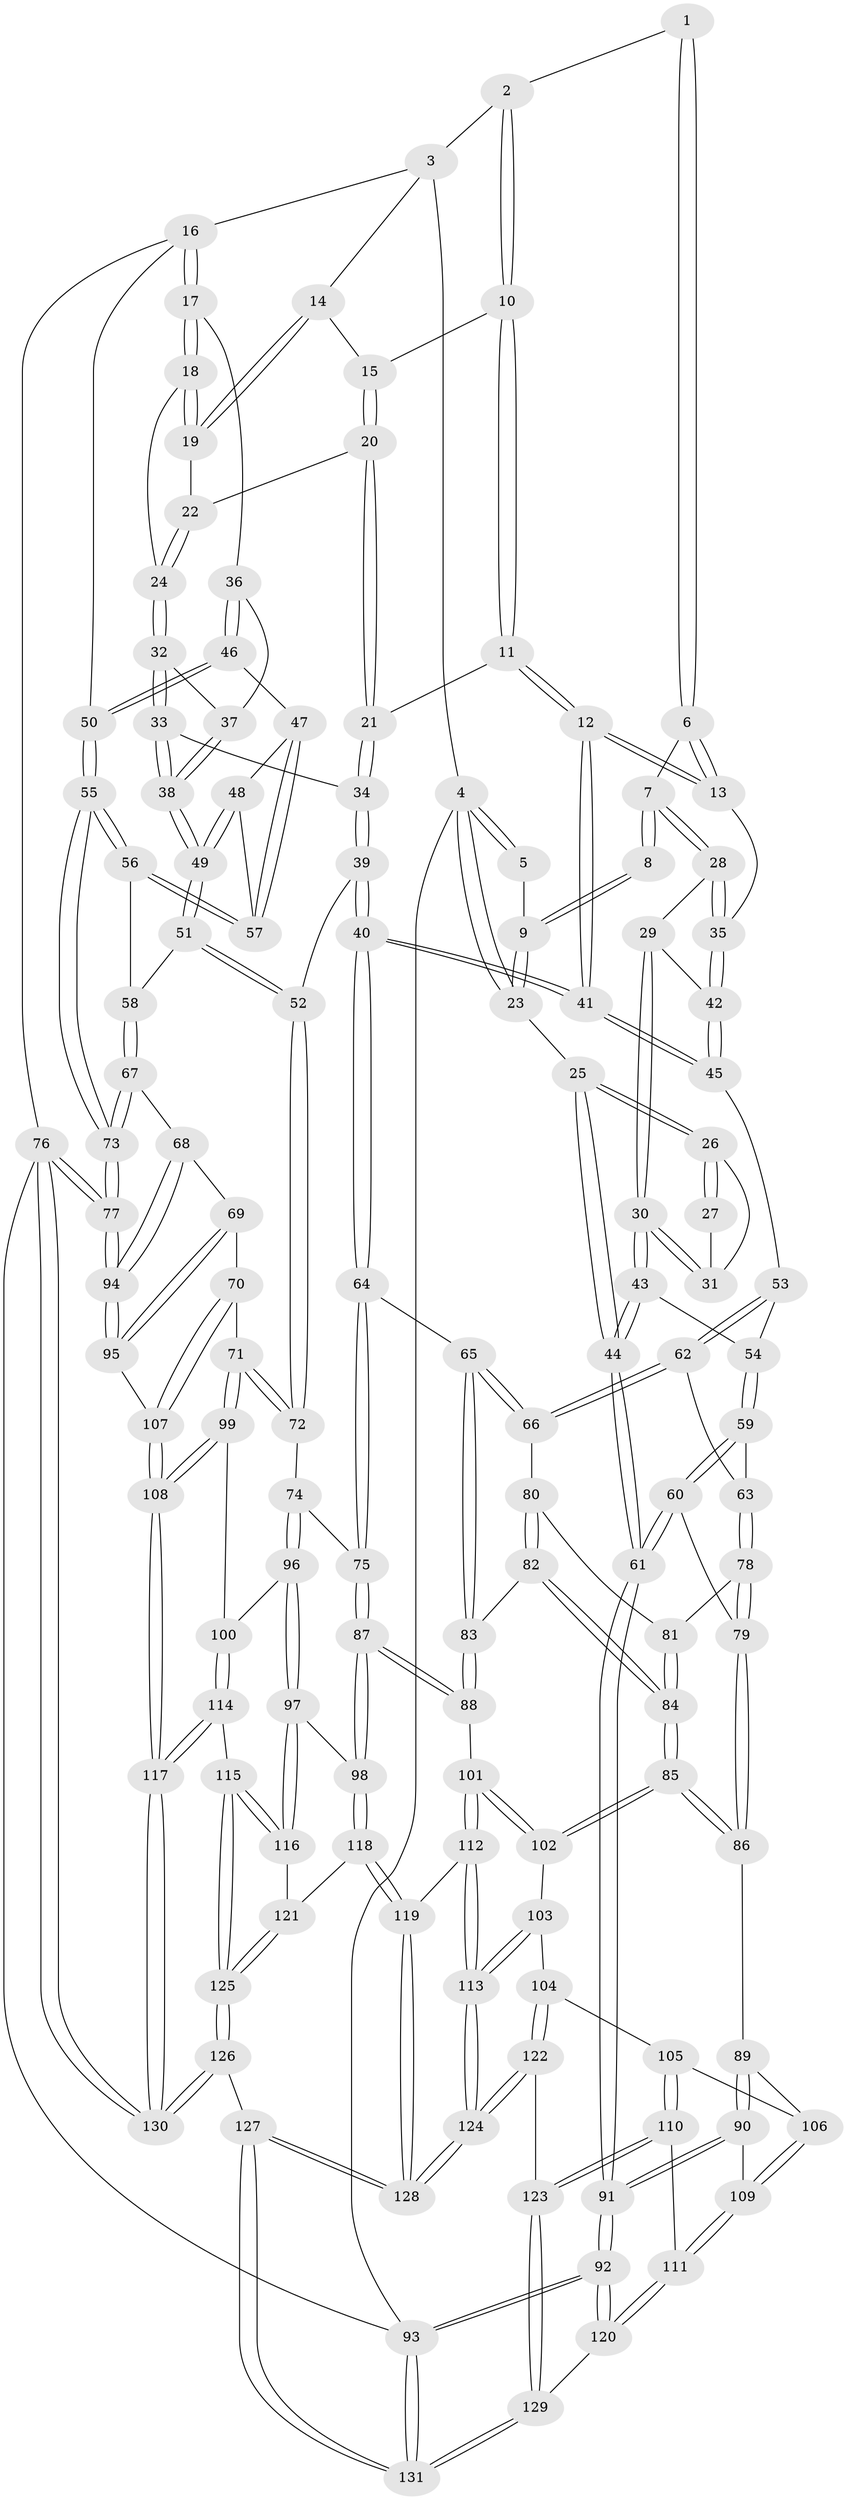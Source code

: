 // Generated by graph-tools (version 1.1) at 2025/51/03/09/25 03:51:12]
// undirected, 131 vertices, 324 edges
graph export_dot {
graph [start="1"]
  node [color=gray90,style=filled];
  1 [pos="+0.37459246116771483+0"];
  2 [pos="+0.4073843009483659+0"];
  3 [pos="+0.7733550153728732+0"];
  4 [pos="+0+0"];
  5 [pos="+0.12370887487514043+0"];
  6 [pos="+0.31948016614778224+0.10773566164692618"];
  7 [pos="+0.18591730864489275+0.13048417870165582"];
  8 [pos="+0.15110380925668196+0.10897142779838405"];
  9 [pos="+0.14964853059775607+0.10323595439048079"];
  10 [pos="+0.5037509103812289+0.06264046422973504"];
  11 [pos="+0.5025858134818315+0.18917061768540291"];
  12 [pos="+0.44773183137891887+0.21791773886303262"];
  13 [pos="+0.41476506094968074+0.20576271045937874"];
  14 [pos="+0.760217200926069+0"];
  15 [pos="+0.7192102018745973+0"];
  16 [pos="+1+0.15930542569797376"];
  17 [pos="+0.9734706856516211+0.1777350307499842"];
  18 [pos="+0.8843216489285051+0.14547878014514293"];
  19 [pos="+0.8471763813746527+0.08089093061398345"];
  20 [pos="+0.6508532324324068+0.1359167699213807"];
  21 [pos="+0.6000911493311529+0.1840468287457597"];
  22 [pos="+0.7339336330638703+0.17014102551645632"];
  23 [pos="+0+0"];
  24 [pos="+0.8004423949351908+0.2189831798652181"];
  25 [pos="+0+0.17285015472296533"];
  26 [pos="+0+0.17474866702873113"];
  27 [pos="+0.13254942237032755+0.11577052261295796"];
  28 [pos="+0.18437313147072698+0.15516536295980973"];
  29 [pos="+0.16157546363142247+0.26252422632192884"];
  30 [pos="+0.1225395064955833+0.29938610746017"];
  31 [pos="+0.07016469900982307+0.2566523191264905"];
  32 [pos="+0.7991178647654155+0.22892853724685364"];
  33 [pos="+0.7099472987990735+0.29752883496779287"];
  34 [pos="+0.6623036982457352+0.28525981124566374"];
  35 [pos="+0.290376469699915+0.2899332953973493"];
  36 [pos="+0.8876161167456674+0.3026339424252272"];
  37 [pos="+0.8347921115120696+0.2840396066068401"];
  38 [pos="+0.7687550467436581+0.37675170945722797"];
  39 [pos="+0.5967238165673802+0.422106619564163"];
  40 [pos="+0.48625586493188044+0.46130416437535376"];
  41 [pos="+0.4672705536789144+0.42463205632636647"];
  42 [pos="+0.27120511648490325+0.31083059906294275"];
  43 [pos="+0.0981297907197397+0.408583441553281"];
  44 [pos="+0+0.4504513123091405"];
  45 [pos="+0.26538096418255325+0.3843415373334382"];
  46 [pos="+0.9054348224831534+0.35486124768055294"];
  47 [pos="+0.8950083451710947+0.3733394322927864"];
  48 [pos="+0.81853783987158+0.4127066004738531"];
  49 [pos="+0.7806334092111403+0.4305940952954597"];
  50 [pos="+1+0.3313723539716715"];
  51 [pos="+0.7707586504698808+0.4558480297915923"];
  52 [pos="+0.7600627506516254+0.4668846753044044"];
  53 [pos="+0.19127651722183306+0.4505522267840419"];
  54 [pos="+0.13267987107861726+0.4301866808506834"];
  55 [pos="+1+0.4295386132588086"];
  56 [pos="+0.9568840488129541+0.4800218548713358"];
  57 [pos="+0.9517133876429476+0.4718150243937741"];
  58 [pos="+0.927576359643465+0.5079238886331225"];
  59 [pos="+0.08746729532940158+0.5787832341961213"];
  60 [pos="+0.046146014028894206+0.61652601559034"];
  61 [pos="+0+0.6081098481939872"];
  62 [pos="+0.2259722712633492+0.5167932897481339"];
  63 [pos="+0.1579177757624248+0.573214513811733"];
  64 [pos="+0.47356128260876107+0.5304472796500261"];
  65 [pos="+0.4497465853511423+0.5428746836592229"];
  66 [pos="+0.23031401680044092+0.5207393179213317"];
  67 [pos="+0.9117594343165184+0.6330734953543585"];
  68 [pos="+0.890072954920033+0.6461258550465145"];
  69 [pos="+0.8706822553563419+0.6516993010237921"];
  70 [pos="+0.7932580003243545+0.6697360548058073"];
  71 [pos="+0.7915890562116902+0.6689173409304684"];
  72 [pos="+0.7455657907618725+0.6324494586479731"];
  73 [pos="+1+0.6517487017739914"];
  74 [pos="+0.6217608723733218+0.6449875432761597"];
  75 [pos="+0.5558337419738517+0.619093844731115"];
  76 [pos="+1+1"];
  77 [pos="+1+0.9745687630361735"];
  78 [pos="+0.14136105377882419+0.6343035535526097"];
  79 [pos="+0.11074179815624699+0.6565404422003235"];
  80 [pos="+0.2327970111337796+0.5653165103105161"];
  81 [pos="+0.17799321200746668+0.6344850590059881"];
  82 [pos="+0.2775901541907225+0.698913578629029"];
  83 [pos="+0.35241073986810756+0.6824918885321708"];
  84 [pos="+0.24643044547040016+0.7283957904415261"];
  85 [pos="+0.24462503196284258+0.7309242521196304"];
  86 [pos="+0.13772396308947535+0.7294012783828699"];
  87 [pos="+0.46953592271106726+0.7934970204141975"];
  88 [pos="+0.4160792483692341+0.7789884157314835"];
  89 [pos="+0.12057175195056989+0.7464232965336292"];
  90 [pos="+0.023833582172568316+0.7682515842962897"];
  91 [pos="+0+0.7152801522285278"];
  92 [pos="+0+1"];
  93 [pos="+0+1"];
  94 [pos="+1+0.859719665406623"];
  95 [pos="+0.9588514068599039+0.8502935241073525"];
  96 [pos="+0.612586278316258+0.8028677854098402"];
  97 [pos="+0.5667190057737407+0.8252491603434967"];
  98 [pos="+0.4746767070426034+0.8013793113151992"];
  99 [pos="+0.6943926246393208+0.7945883713359218"];
  100 [pos="+0.6343736296779334+0.8157284932910162"];
  101 [pos="+0.35971223100020877+0.8261011811615997"];
  102 [pos="+0.24876813698581487+0.7595719113034394"];
  103 [pos="+0.24347772460544023+0.7853522385347449"];
  104 [pos="+0.17539493445945228+0.8501502846672647"];
  105 [pos="+0.13320051063488628+0.8082747358520778"];
  106 [pos="+0.12993605071775158+0.8022890175391136"];
  107 [pos="+0.8327882155795395+0.8398178443534863"];
  108 [pos="+0.7834339654539547+0.9087348050747432"];
  109 [pos="+0.07209265178458114+0.8450640599052376"];
  110 [pos="+0.0922160352969793+0.8874704043704571"];
  111 [pos="+0.08056807433304596+0.8851338280693735"];
  112 [pos="+0.3521160954606582+0.852727409037814"];
  113 [pos="+0.29168349163025303+0.9179646682933281"];
  114 [pos="+0.6672664536421018+0.8758712136647373"];
  115 [pos="+0.5878877392073029+0.9478434154095992"];
  116 [pos="+0.5676990385343305+0.8963008283015044"];
  117 [pos="+0.7804977228525039+0.9145979859815359"];
  118 [pos="+0.46355269956405537+0.8694421903961287"];
  119 [pos="+0.42560701241385895+0.8984363810258515"];
  120 [pos="+0+0.9731203495793227"];
  121 [pos="+0.481694546040155+0.8913163656003142"];
  122 [pos="+0.16921290202014683+0.8916594308912925"];
  123 [pos="+0.13917057472508715+0.9067351958550058"];
  124 [pos="+0.28540580064466947+0.9432508734581447"];
  125 [pos="+0.5589692215686999+1"];
  126 [pos="+0.5582442304406531+1"];
  127 [pos="+0.3448317397359506+1"];
  128 [pos="+0.3360898405247969+1"];
  129 [pos="+0.1332342769214568+0.9534333477578596"];
  130 [pos="+0.7842736284798187+1"];
  131 [pos="+0.20183600623118197+1"];
  1 -- 2;
  1 -- 6;
  1 -- 6;
  2 -- 3;
  2 -- 10;
  2 -- 10;
  3 -- 4;
  3 -- 14;
  3 -- 16;
  4 -- 5;
  4 -- 5;
  4 -- 23;
  4 -- 23;
  4 -- 93;
  5 -- 9;
  6 -- 7;
  6 -- 13;
  6 -- 13;
  7 -- 8;
  7 -- 8;
  7 -- 28;
  7 -- 28;
  8 -- 9;
  8 -- 9;
  9 -- 23;
  9 -- 23;
  10 -- 11;
  10 -- 11;
  10 -- 15;
  11 -- 12;
  11 -- 12;
  11 -- 21;
  12 -- 13;
  12 -- 13;
  12 -- 41;
  12 -- 41;
  13 -- 35;
  14 -- 15;
  14 -- 19;
  14 -- 19;
  15 -- 20;
  15 -- 20;
  16 -- 17;
  16 -- 17;
  16 -- 50;
  16 -- 76;
  17 -- 18;
  17 -- 18;
  17 -- 36;
  18 -- 19;
  18 -- 19;
  18 -- 24;
  19 -- 22;
  20 -- 21;
  20 -- 21;
  20 -- 22;
  21 -- 34;
  21 -- 34;
  22 -- 24;
  22 -- 24;
  23 -- 25;
  24 -- 32;
  24 -- 32;
  25 -- 26;
  25 -- 26;
  25 -- 44;
  25 -- 44;
  26 -- 27;
  26 -- 27;
  26 -- 31;
  27 -- 31;
  28 -- 29;
  28 -- 35;
  28 -- 35;
  29 -- 30;
  29 -- 30;
  29 -- 42;
  30 -- 31;
  30 -- 31;
  30 -- 43;
  30 -- 43;
  32 -- 33;
  32 -- 33;
  32 -- 37;
  33 -- 34;
  33 -- 38;
  33 -- 38;
  34 -- 39;
  34 -- 39;
  35 -- 42;
  35 -- 42;
  36 -- 37;
  36 -- 46;
  36 -- 46;
  37 -- 38;
  37 -- 38;
  38 -- 49;
  38 -- 49;
  39 -- 40;
  39 -- 40;
  39 -- 52;
  40 -- 41;
  40 -- 41;
  40 -- 64;
  40 -- 64;
  41 -- 45;
  41 -- 45;
  42 -- 45;
  42 -- 45;
  43 -- 44;
  43 -- 44;
  43 -- 54;
  44 -- 61;
  44 -- 61;
  45 -- 53;
  46 -- 47;
  46 -- 50;
  46 -- 50;
  47 -- 48;
  47 -- 57;
  47 -- 57;
  48 -- 49;
  48 -- 49;
  48 -- 57;
  49 -- 51;
  49 -- 51;
  50 -- 55;
  50 -- 55;
  51 -- 52;
  51 -- 52;
  51 -- 58;
  52 -- 72;
  52 -- 72;
  53 -- 54;
  53 -- 62;
  53 -- 62;
  54 -- 59;
  54 -- 59;
  55 -- 56;
  55 -- 56;
  55 -- 73;
  55 -- 73;
  56 -- 57;
  56 -- 57;
  56 -- 58;
  58 -- 67;
  58 -- 67;
  59 -- 60;
  59 -- 60;
  59 -- 63;
  60 -- 61;
  60 -- 61;
  60 -- 79;
  61 -- 91;
  61 -- 91;
  62 -- 63;
  62 -- 66;
  62 -- 66;
  63 -- 78;
  63 -- 78;
  64 -- 65;
  64 -- 75;
  64 -- 75;
  65 -- 66;
  65 -- 66;
  65 -- 83;
  65 -- 83;
  66 -- 80;
  67 -- 68;
  67 -- 73;
  67 -- 73;
  68 -- 69;
  68 -- 94;
  68 -- 94;
  69 -- 70;
  69 -- 95;
  69 -- 95;
  70 -- 71;
  70 -- 107;
  70 -- 107;
  71 -- 72;
  71 -- 72;
  71 -- 99;
  71 -- 99;
  72 -- 74;
  73 -- 77;
  73 -- 77;
  74 -- 75;
  74 -- 96;
  74 -- 96;
  75 -- 87;
  75 -- 87;
  76 -- 77;
  76 -- 77;
  76 -- 130;
  76 -- 130;
  76 -- 93;
  77 -- 94;
  77 -- 94;
  78 -- 79;
  78 -- 79;
  78 -- 81;
  79 -- 86;
  79 -- 86;
  80 -- 81;
  80 -- 82;
  80 -- 82;
  81 -- 84;
  81 -- 84;
  82 -- 83;
  82 -- 84;
  82 -- 84;
  83 -- 88;
  83 -- 88;
  84 -- 85;
  84 -- 85;
  85 -- 86;
  85 -- 86;
  85 -- 102;
  85 -- 102;
  86 -- 89;
  87 -- 88;
  87 -- 88;
  87 -- 98;
  87 -- 98;
  88 -- 101;
  89 -- 90;
  89 -- 90;
  89 -- 106;
  90 -- 91;
  90 -- 91;
  90 -- 109;
  91 -- 92;
  91 -- 92;
  92 -- 93;
  92 -- 93;
  92 -- 120;
  92 -- 120;
  93 -- 131;
  93 -- 131;
  94 -- 95;
  94 -- 95;
  95 -- 107;
  96 -- 97;
  96 -- 97;
  96 -- 100;
  97 -- 98;
  97 -- 116;
  97 -- 116;
  98 -- 118;
  98 -- 118;
  99 -- 100;
  99 -- 108;
  99 -- 108;
  100 -- 114;
  100 -- 114;
  101 -- 102;
  101 -- 102;
  101 -- 112;
  101 -- 112;
  102 -- 103;
  103 -- 104;
  103 -- 113;
  103 -- 113;
  104 -- 105;
  104 -- 122;
  104 -- 122;
  105 -- 106;
  105 -- 110;
  105 -- 110;
  106 -- 109;
  106 -- 109;
  107 -- 108;
  107 -- 108;
  108 -- 117;
  108 -- 117;
  109 -- 111;
  109 -- 111;
  110 -- 111;
  110 -- 123;
  110 -- 123;
  111 -- 120;
  111 -- 120;
  112 -- 113;
  112 -- 113;
  112 -- 119;
  113 -- 124;
  113 -- 124;
  114 -- 115;
  114 -- 117;
  114 -- 117;
  115 -- 116;
  115 -- 116;
  115 -- 125;
  115 -- 125;
  116 -- 121;
  117 -- 130;
  117 -- 130;
  118 -- 119;
  118 -- 119;
  118 -- 121;
  119 -- 128;
  119 -- 128;
  120 -- 129;
  121 -- 125;
  121 -- 125;
  122 -- 123;
  122 -- 124;
  122 -- 124;
  123 -- 129;
  123 -- 129;
  124 -- 128;
  124 -- 128;
  125 -- 126;
  125 -- 126;
  126 -- 127;
  126 -- 130;
  126 -- 130;
  127 -- 128;
  127 -- 128;
  127 -- 131;
  127 -- 131;
  129 -- 131;
  129 -- 131;
}
